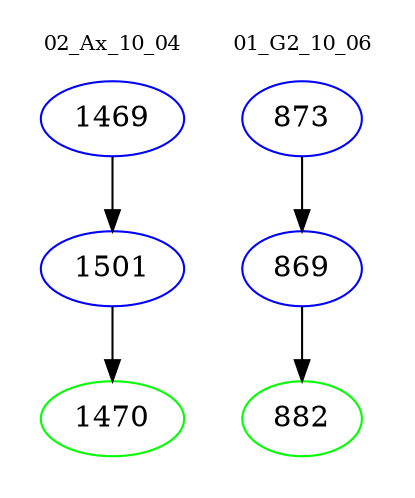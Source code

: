 digraph{
subgraph cluster_0 {
color = white
label = "02_Ax_10_04";
fontsize=10;
T0_1469 [label="1469", color="blue"]
T0_1469 -> T0_1501 [color="black"]
T0_1501 [label="1501", color="blue"]
T0_1501 -> T0_1470 [color="black"]
T0_1470 [label="1470", color="green"]
}
subgraph cluster_1 {
color = white
label = "01_G2_10_06";
fontsize=10;
T1_873 [label="873", color="blue"]
T1_873 -> T1_869 [color="black"]
T1_869 [label="869", color="blue"]
T1_869 -> T1_882 [color="black"]
T1_882 [label="882", color="green"]
}
}
